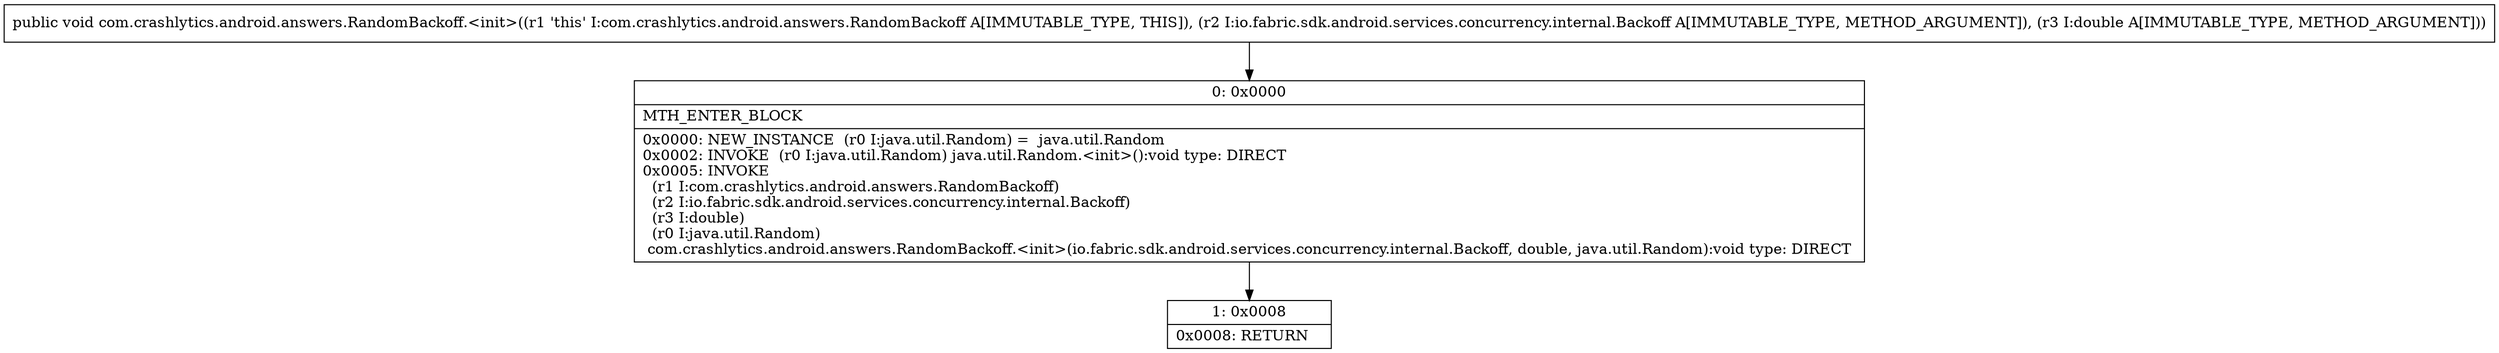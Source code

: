 digraph "CFG forcom.crashlytics.android.answers.RandomBackoff.\<init\>(Lio\/fabric\/sdk\/android\/services\/concurrency\/internal\/Backoff;D)V" {
Node_0 [shape=record,label="{0\:\ 0x0000|MTH_ENTER_BLOCK\l|0x0000: NEW_INSTANCE  (r0 I:java.util.Random) =  java.util.Random \l0x0002: INVOKE  (r0 I:java.util.Random) java.util.Random.\<init\>():void type: DIRECT \l0x0005: INVOKE  \l  (r1 I:com.crashlytics.android.answers.RandomBackoff)\l  (r2 I:io.fabric.sdk.android.services.concurrency.internal.Backoff)\l  (r3 I:double)\l  (r0 I:java.util.Random)\l com.crashlytics.android.answers.RandomBackoff.\<init\>(io.fabric.sdk.android.services.concurrency.internal.Backoff, double, java.util.Random):void type: DIRECT \l}"];
Node_1 [shape=record,label="{1\:\ 0x0008|0x0008: RETURN   \l}"];
MethodNode[shape=record,label="{public void com.crashlytics.android.answers.RandomBackoff.\<init\>((r1 'this' I:com.crashlytics.android.answers.RandomBackoff A[IMMUTABLE_TYPE, THIS]), (r2 I:io.fabric.sdk.android.services.concurrency.internal.Backoff A[IMMUTABLE_TYPE, METHOD_ARGUMENT]), (r3 I:double A[IMMUTABLE_TYPE, METHOD_ARGUMENT])) }"];
MethodNode -> Node_0;
Node_0 -> Node_1;
}

